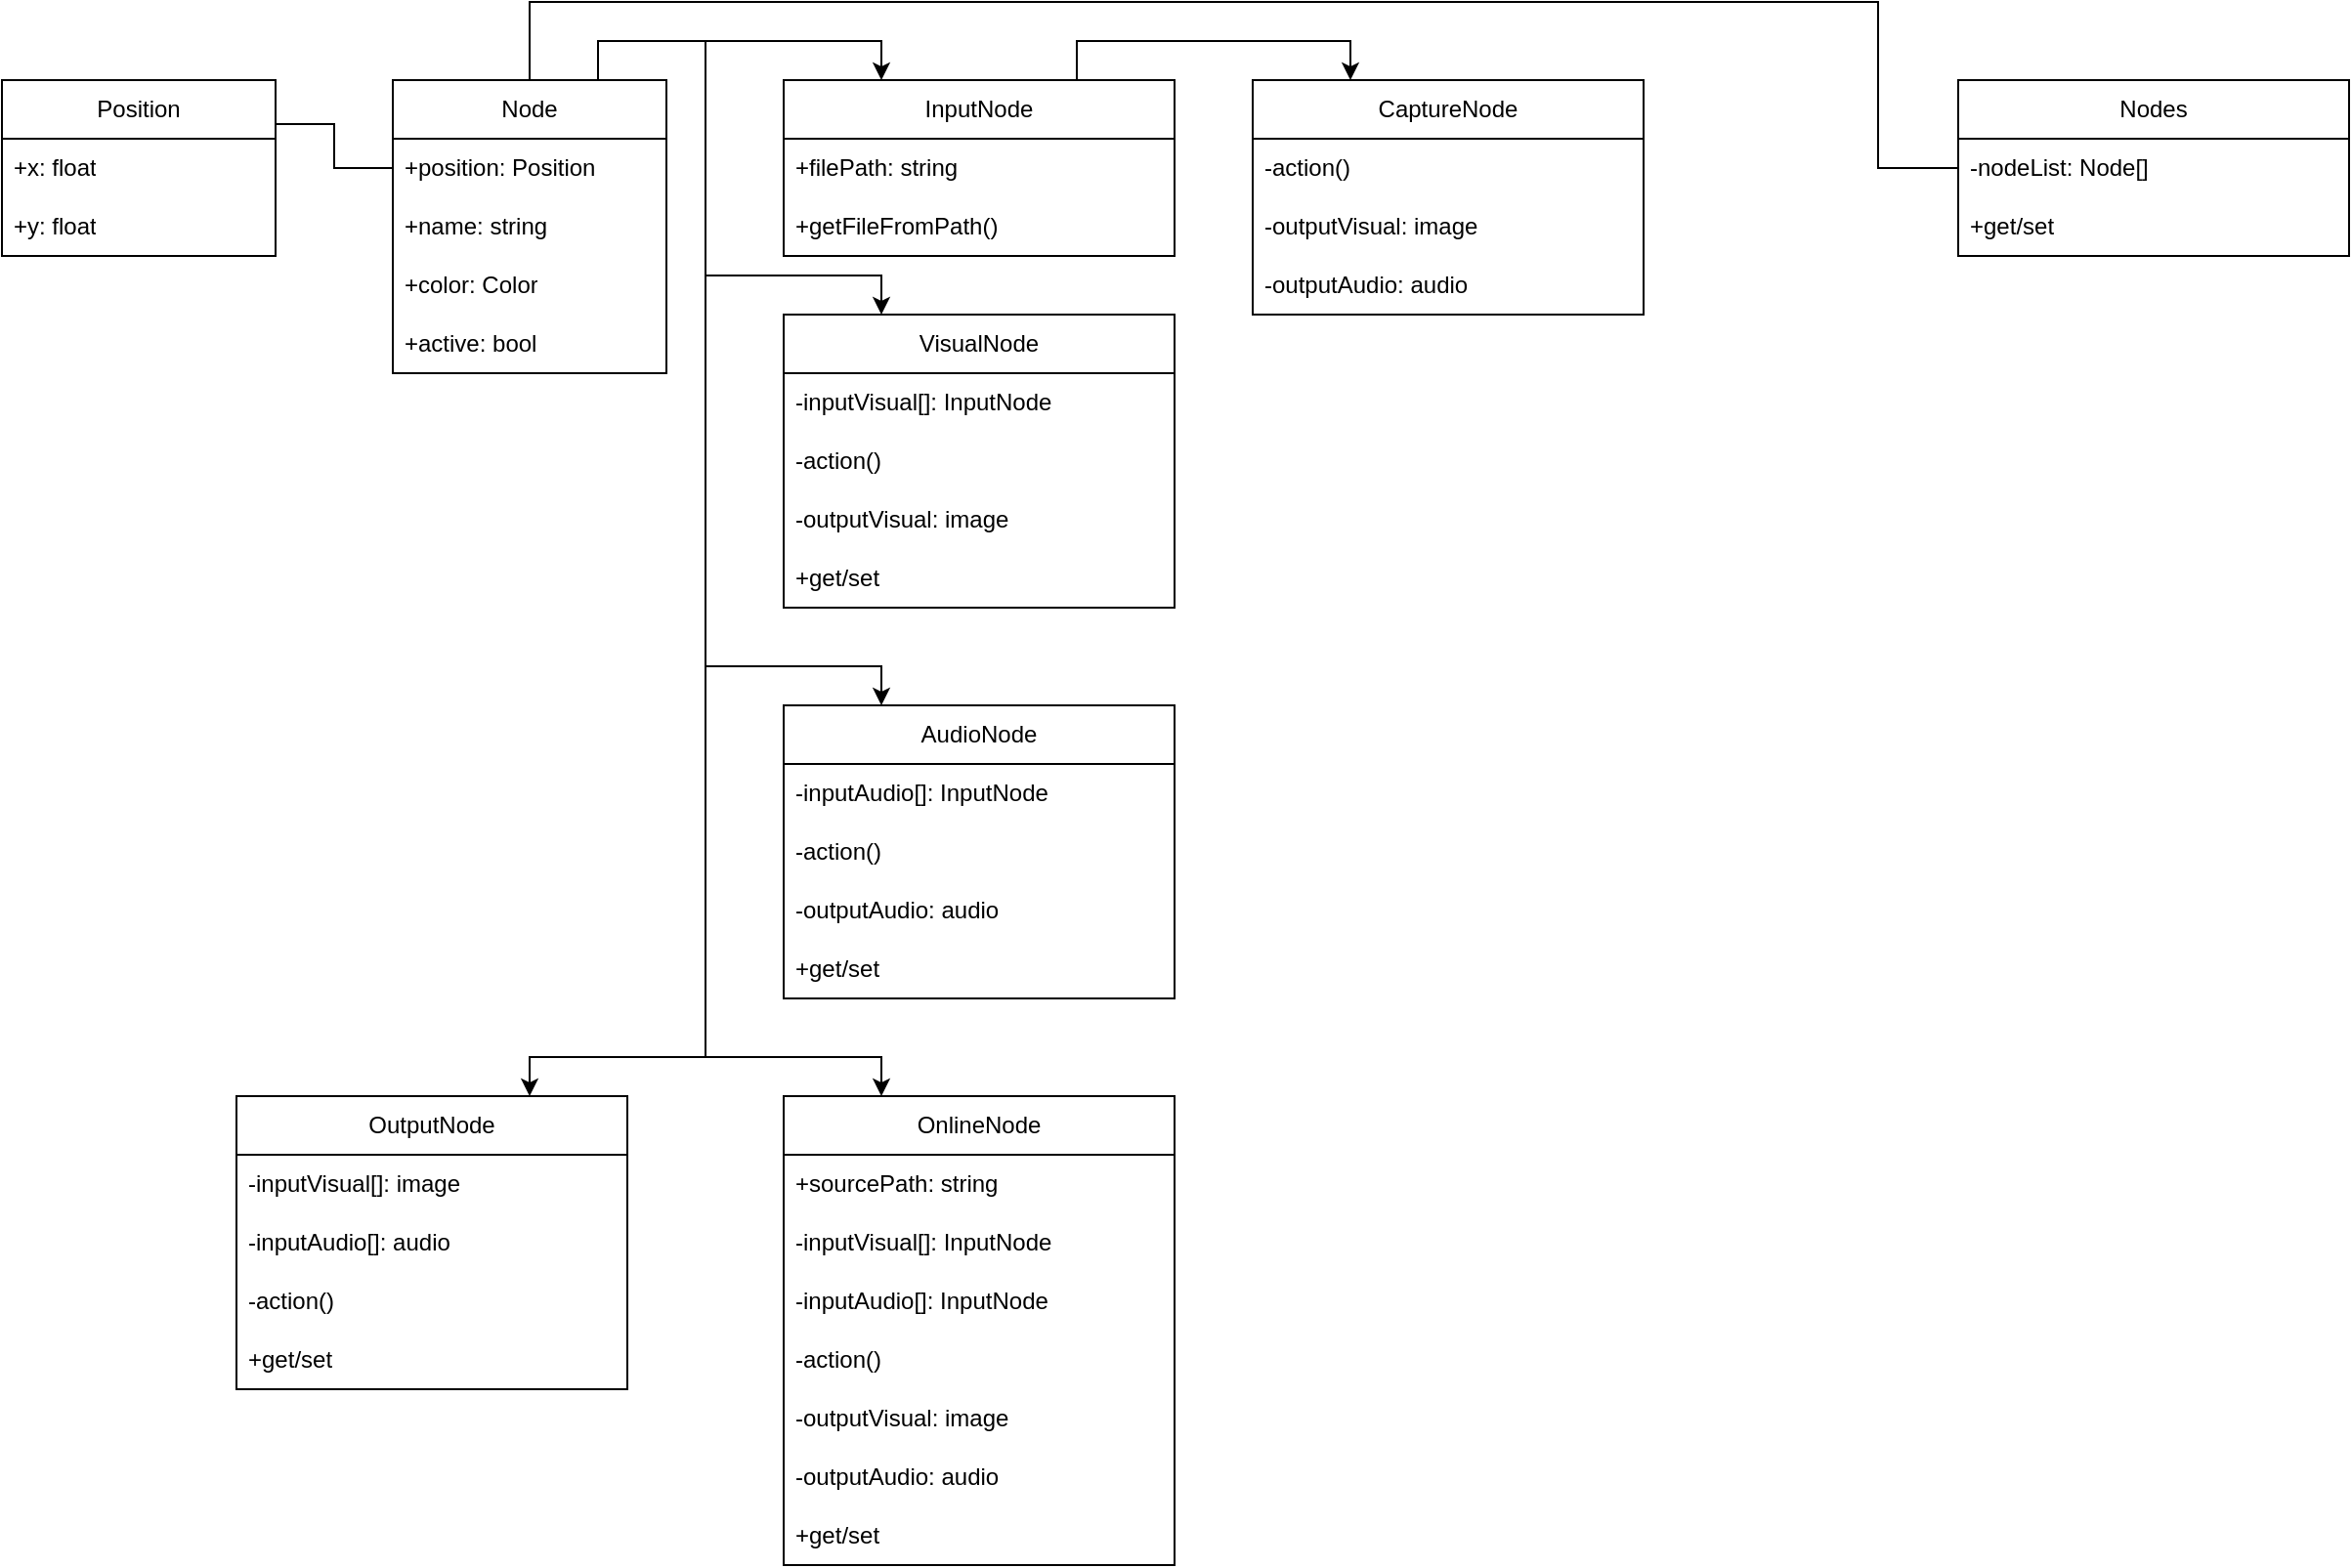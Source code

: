 <mxfile version="21.0.6" type="github">
  <diagram name="Pagina-1" id="Xe3zrvS7oMLQRyun1GLH">
    <mxGraphModel dx="1313" dy="686" grid="1" gridSize="10" guides="1" tooltips="1" connect="1" arrows="1" fold="1" page="1" pageScale="1" pageWidth="827" pageHeight="1169" math="0" shadow="0">
      <root>
        <mxCell id="0" />
        <mxCell id="1" parent="0" />
        <mxCell id="KyXux8qBghzRgFRJOnRF-15" style="edgeStyle=orthogonalEdgeStyle;rounded=0;orthogonalLoop=1;jettySize=auto;html=1;exitX=1;exitY=0.25;exitDx=0;exitDy=0;entryX=0;entryY=0.5;entryDx=0;entryDy=0;endArrow=none;endFill=0;" edge="1" parent="1" source="KyXux8qBghzRgFRJOnRF-5" target="KyXux8qBghzRgFRJOnRF-12">
          <mxGeometry relative="1" as="geometry" />
        </mxCell>
        <mxCell id="KyXux8qBghzRgFRJOnRF-5" value="Position" style="swimlane;fontStyle=0;childLayout=stackLayout;horizontal=1;startSize=30;horizontalStack=0;resizeParent=1;resizeParentMax=0;resizeLast=0;collapsible=1;marginBottom=0;whiteSpace=wrap;html=1;" vertex="1" parent="1">
          <mxGeometry x="40" y="40" width="140" height="90" as="geometry" />
        </mxCell>
        <mxCell id="KyXux8qBghzRgFRJOnRF-6" value="+x: float" style="text;strokeColor=none;fillColor=none;align=left;verticalAlign=middle;spacingLeft=4;spacingRight=4;overflow=hidden;points=[[0,0.5],[1,0.5]];portConstraint=eastwest;rotatable=0;whiteSpace=wrap;html=1;" vertex="1" parent="KyXux8qBghzRgFRJOnRF-5">
          <mxGeometry y="30" width="140" height="30" as="geometry" />
        </mxCell>
        <mxCell id="KyXux8qBghzRgFRJOnRF-24" value="+y: float" style="text;strokeColor=none;fillColor=none;align=left;verticalAlign=middle;spacingLeft=4;spacingRight=4;overflow=hidden;points=[[0,0.5],[1,0.5]];portConstraint=eastwest;rotatable=0;whiteSpace=wrap;html=1;" vertex="1" parent="KyXux8qBghzRgFRJOnRF-5">
          <mxGeometry y="60" width="140" height="30" as="geometry" />
        </mxCell>
        <mxCell id="KyXux8qBghzRgFRJOnRF-44" style="edgeStyle=orthogonalEdgeStyle;rounded=0;orthogonalLoop=1;jettySize=auto;html=1;exitX=0.75;exitY=0;exitDx=0;exitDy=0;entryX=0.25;entryY=0;entryDx=0;entryDy=0;" edge="1" parent="1" source="KyXux8qBghzRgFRJOnRF-11" target="KyXux8qBghzRgFRJOnRF-36">
          <mxGeometry relative="1" as="geometry">
            <Array as="points">
              <mxPoint x="345" y="20" />
              <mxPoint x="400" y="20" />
              <mxPoint x="400" y="140" />
              <mxPoint x="490" y="140" />
            </Array>
          </mxGeometry>
        </mxCell>
        <mxCell id="KyXux8qBghzRgFRJOnRF-45" style="edgeStyle=orthogonalEdgeStyle;rounded=0;orthogonalLoop=1;jettySize=auto;html=1;exitX=0.75;exitY=0;exitDx=0;exitDy=0;entryX=0.25;entryY=0;entryDx=0;entryDy=0;" edge="1" parent="1" source="KyXux8qBghzRgFRJOnRF-11" target="KyXux8qBghzRgFRJOnRF-25">
          <mxGeometry relative="1" as="geometry" />
        </mxCell>
        <mxCell id="KyXux8qBghzRgFRJOnRF-51" style="edgeStyle=orthogonalEdgeStyle;rounded=0;orthogonalLoop=1;jettySize=auto;html=1;exitX=0.75;exitY=0;exitDx=0;exitDy=0;entryX=0.25;entryY=0;entryDx=0;entryDy=0;" edge="1" parent="1" source="KyXux8qBghzRgFRJOnRF-11" target="KyXux8qBghzRgFRJOnRF-46">
          <mxGeometry relative="1" as="geometry">
            <Array as="points">
              <mxPoint x="345" y="20" />
              <mxPoint x="400" y="20" />
              <mxPoint x="400" y="340" />
              <mxPoint x="490" y="340" />
            </Array>
          </mxGeometry>
        </mxCell>
        <mxCell id="KyXux8qBghzRgFRJOnRF-60" style="edgeStyle=orthogonalEdgeStyle;rounded=0;orthogonalLoop=1;jettySize=auto;html=1;exitX=0.75;exitY=0;exitDx=0;exitDy=0;entryX=0.25;entryY=0;entryDx=0;entryDy=0;" edge="1" parent="1" source="KyXux8qBghzRgFRJOnRF-11" target="KyXux8qBghzRgFRJOnRF-52">
          <mxGeometry relative="1" as="geometry">
            <Array as="points">
              <mxPoint x="345" y="20" />
              <mxPoint x="400" y="20" />
              <mxPoint x="400" y="540" />
              <mxPoint x="490" y="540" />
            </Array>
          </mxGeometry>
        </mxCell>
        <mxCell id="KyXux8qBghzRgFRJOnRF-69" style="edgeStyle=orthogonalEdgeStyle;rounded=0;orthogonalLoop=1;jettySize=auto;html=1;exitX=0.75;exitY=0;exitDx=0;exitDy=0;entryX=0.75;entryY=0;entryDx=0;entryDy=0;" edge="1" parent="1" source="KyXux8qBghzRgFRJOnRF-11" target="KyXux8qBghzRgFRJOnRF-61">
          <mxGeometry relative="1" as="geometry">
            <Array as="points">
              <mxPoint x="345" y="20" />
              <mxPoint x="400" y="20" />
              <mxPoint x="400" y="540" />
              <mxPoint x="310" y="540" />
            </Array>
          </mxGeometry>
        </mxCell>
        <mxCell id="KyXux8qBghzRgFRJOnRF-84" style="edgeStyle=orthogonalEdgeStyle;rounded=0;orthogonalLoop=1;jettySize=auto;html=1;exitX=0.5;exitY=0;exitDx=0;exitDy=0;entryX=0;entryY=0.5;entryDx=0;entryDy=0;endArrow=none;endFill=0;" edge="1" parent="1" source="KyXux8qBghzRgFRJOnRF-11" target="KyXux8qBghzRgFRJOnRF-79">
          <mxGeometry relative="1" as="geometry">
            <Array as="points">
              <mxPoint x="310" />
              <mxPoint x="1000" />
              <mxPoint x="1000" y="85" />
            </Array>
          </mxGeometry>
        </mxCell>
        <mxCell id="KyXux8qBghzRgFRJOnRF-11" value="Node" style="swimlane;fontStyle=0;childLayout=stackLayout;horizontal=1;startSize=30;horizontalStack=0;resizeParent=1;resizeParentMax=0;resizeLast=0;collapsible=1;marginBottom=0;whiteSpace=wrap;html=1;" vertex="1" parent="1">
          <mxGeometry x="240" y="40" width="140" height="150" as="geometry" />
        </mxCell>
        <mxCell id="KyXux8qBghzRgFRJOnRF-12" value="+position: Position" style="text;strokeColor=none;fillColor=none;align=left;verticalAlign=middle;spacingLeft=4;spacingRight=4;overflow=hidden;points=[[0,0.5],[1,0.5]];portConstraint=eastwest;rotatable=0;whiteSpace=wrap;html=1;" vertex="1" parent="KyXux8qBghzRgFRJOnRF-11">
          <mxGeometry y="30" width="140" height="30" as="geometry" />
        </mxCell>
        <mxCell id="KyXux8qBghzRgFRJOnRF-22" value="+name: string" style="text;strokeColor=none;fillColor=none;align=left;verticalAlign=middle;spacingLeft=4;spacingRight=4;overflow=hidden;points=[[0,0.5],[1,0.5]];portConstraint=eastwest;rotatable=0;whiteSpace=wrap;html=1;" vertex="1" parent="KyXux8qBghzRgFRJOnRF-11">
          <mxGeometry y="60" width="140" height="30" as="geometry" />
        </mxCell>
        <mxCell id="KyXux8qBghzRgFRJOnRF-23" value="+color: Color" style="text;strokeColor=none;fillColor=none;align=left;verticalAlign=middle;spacingLeft=4;spacingRight=4;overflow=hidden;points=[[0,0.5],[1,0.5]];portConstraint=eastwest;rotatable=0;whiteSpace=wrap;html=1;" vertex="1" parent="KyXux8qBghzRgFRJOnRF-11">
          <mxGeometry y="90" width="140" height="30" as="geometry" />
        </mxCell>
        <mxCell id="KyXux8qBghzRgFRJOnRF-77" value="+active: bool" style="text;strokeColor=none;fillColor=none;align=left;verticalAlign=middle;spacingLeft=4;spacingRight=4;overflow=hidden;points=[[0,0.5],[1,0.5]];portConstraint=eastwest;rotatable=0;whiteSpace=wrap;html=1;" vertex="1" parent="KyXux8qBghzRgFRJOnRF-11">
          <mxGeometry y="120" width="140" height="30" as="geometry" />
        </mxCell>
        <mxCell id="KyXux8qBghzRgFRJOnRF-73" style="edgeStyle=orthogonalEdgeStyle;rounded=0;orthogonalLoop=1;jettySize=auto;html=1;exitX=0.75;exitY=0;exitDx=0;exitDy=0;entryX=0.25;entryY=0;entryDx=0;entryDy=0;" edge="1" parent="1" source="KyXux8qBghzRgFRJOnRF-25" target="KyXux8qBghzRgFRJOnRF-70">
          <mxGeometry relative="1" as="geometry" />
        </mxCell>
        <mxCell id="KyXux8qBghzRgFRJOnRF-25" value="InputNode" style="swimlane;fontStyle=0;childLayout=stackLayout;horizontal=1;startSize=30;horizontalStack=0;resizeParent=1;resizeParentMax=0;resizeLast=0;collapsible=1;marginBottom=0;whiteSpace=wrap;html=1;" vertex="1" parent="1">
          <mxGeometry x="440" y="40" width="200" height="90" as="geometry" />
        </mxCell>
        <mxCell id="KyXux8qBghzRgFRJOnRF-26" value="+filePath: string" style="text;strokeColor=none;fillColor=none;align=left;verticalAlign=middle;spacingLeft=4;spacingRight=4;overflow=hidden;points=[[0,0.5],[1,0.5]];portConstraint=eastwest;rotatable=0;whiteSpace=wrap;html=1;" vertex="1" parent="KyXux8qBghzRgFRJOnRF-25">
          <mxGeometry y="30" width="200" height="30" as="geometry" />
        </mxCell>
        <mxCell id="KyXux8qBghzRgFRJOnRF-29" value="+getFileFromPath()" style="text;strokeColor=none;fillColor=none;align=left;verticalAlign=middle;spacingLeft=4;spacingRight=4;overflow=hidden;points=[[0,0.5],[1,0.5]];portConstraint=eastwest;rotatable=0;whiteSpace=wrap;html=1;" vertex="1" parent="KyXux8qBghzRgFRJOnRF-25">
          <mxGeometry y="60" width="200" height="30" as="geometry" />
        </mxCell>
        <mxCell id="KyXux8qBghzRgFRJOnRF-36" value="VisualNode" style="swimlane;fontStyle=0;childLayout=stackLayout;horizontal=1;startSize=30;horizontalStack=0;resizeParent=1;resizeParentMax=0;resizeLast=0;collapsible=1;marginBottom=0;whiteSpace=wrap;html=1;" vertex="1" parent="1">
          <mxGeometry x="440" y="160" width="200" height="150" as="geometry" />
        </mxCell>
        <mxCell id="KyXux8qBghzRgFRJOnRF-37" value="-inputVisual[]: InputNode" style="text;strokeColor=none;fillColor=none;align=left;verticalAlign=middle;spacingLeft=4;spacingRight=4;overflow=hidden;points=[[0,0.5],[1,0.5]];portConstraint=eastwest;rotatable=0;whiteSpace=wrap;html=1;" vertex="1" parent="KyXux8qBghzRgFRJOnRF-36">
          <mxGeometry y="30" width="200" height="30" as="geometry" />
        </mxCell>
        <mxCell id="KyXux8qBghzRgFRJOnRF-42" value="-action()" style="text;strokeColor=none;fillColor=none;align=left;verticalAlign=middle;spacingLeft=4;spacingRight=4;overflow=hidden;points=[[0,0.5],[1,0.5]];portConstraint=eastwest;rotatable=0;whiteSpace=wrap;html=1;" vertex="1" parent="KyXux8qBghzRgFRJOnRF-36">
          <mxGeometry y="60" width="200" height="30" as="geometry" />
        </mxCell>
        <mxCell id="KyXux8qBghzRgFRJOnRF-40" value="-outputVisual: image" style="text;strokeColor=none;fillColor=none;align=left;verticalAlign=middle;spacingLeft=4;spacingRight=4;overflow=hidden;points=[[0,0.5],[1,0.5]];portConstraint=eastwest;rotatable=0;whiteSpace=wrap;html=1;" vertex="1" parent="KyXux8qBghzRgFRJOnRF-36">
          <mxGeometry y="90" width="200" height="30" as="geometry" />
        </mxCell>
        <mxCell id="KyXux8qBghzRgFRJOnRF-41" value="+get/set" style="text;strokeColor=none;fillColor=none;align=left;verticalAlign=middle;spacingLeft=4;spacingRight=4;overflow=hidden;points=[[0,0.5],[1,0.5]];portConstraint=eastwest;rotatable=0;whiteSpace=wrap;html=1;" vertex="1" parent="KyXux8qBghzRgFRJOnRF-36">
          <mxGeometry y="120" width="200" height="30" as="geometry" />
        </mxCell>
        <mxCell id="KyXux8qBghzRgFRJOnRF-46" value="AudioNode" style="swimlane;fontStyle=0;childLayout=stackLayout;horizontal=1;startSize=30;horizontalStack=0;resizeParent=1;resizeParentMax=0;resizeLast=0;collapsible=1;marginBottom=0;whiteSpace=wrap;html=1;" vertex="1" parent="1">
          <mxGeometry x="440" y="360" width="200" height="150" as="geometry" />
        </mxCell>
        <mxCell id="KyXux8qBghzRgFRJOnRF-47" value="-inputAudio[]: InputNode" style="text;strokeColor=none;fillColor=none;align=left;verticalAlign=middle;spacingLeft=4;spacingRight=4;overflow=hidden;points=[[0,0.5],[1,0.5]];portConstraint=eastwest;rotatable=0;whiteSpace=wrap;html=1;" vertex="1" parent="KyXux8qBghzRgFRJOnRF-46">
          <mxGeometry y="30" width="200" height="30" as="geometry" />
        </mxCell>
        <mxCell id="KyXux8qBghzRgFRJOnRF-48" value="-action()" style="text;strokeColor=none;fillColor=none;align=left;verticalAlign=middle;spacingLeft=4;spacingRight=4;overflow=hidden;points=[[0,0.5],[1,0.5]];portConstraint=eastwest;rotatable=0;whiteSpace=wrap;html=1;" vertex="1" parent="KyXux8qBghzRgFRJOnRF-46">
          <mxGeometry y="60" width="200" height="30" as="geometry" />
        </mxCell>
        <mxCell id="KyXux8qBghzRgFRJOnRF-49" value="-outputAudio: audio" style="text;strokeColor=none;fillColor=none;align=left;verticalAlign=middle;spacingLeft=4;spacingRight=4;overflow=hidden;points=[[0,0.5],[1,0.5]];portConstraint=eastwest;rotatable=0;whiteSpace=wrap;html=1;" vertex="1" parent="KyXux8qBghzRgFRJOnRF-46">
          <mxGeometry y="90" width="200" height="30" as="geometry" />
        </mxCell>
        <mxCell id="KyXux8qBghzRgFRJOnRF-50" value="+get/set" style="text;strokeColor=none;fillColor=none;align=left;verticalAlign=middle;spacingLeft=4;spacingRight=4;overflow=hidden;points=[[0,0.5],[1,0.5]];portConstraint=eastwest;rotatable=0;whiteSpace=wrap;html=1;" vertex="1" parent="KyXux8qBghzRgFRJOnRF-46">
          <mxGeometry y="120" width="200" height="30" as="geometry" />
        </mxCell>
        <mxCell id="KyXux8qBghzRgFRJOnRF-52" value="OnlineNode" style="swimlane;fontStyle=0;childLayout=stackLayout;horizontal=1;startSize=30;horizontalStack=0;resizeParent=1;resizeParentMax=0;resizeLast=0;collapsible=1;marginBottom=0;whiteSpace=wrap;html=1;" vertex="1" parent="1">
          <mxGeometry x="440" y="560" width="200" height="240" as="geometry" />
        </mxCell>
        <mxCell id="KyXux8qBghzRgFRJOnRF-59" value="+sourcePath: string" style="text;strokeColor=none;fillColor=none;align=left;verticalAlign=middle;spacingLeft=4;spacingRight=4;overflow=hidden;points=[[0,0.5],[1,0.5]];portConstraint=eastwest;rotatable=0;whiteSpace=wrap;html=1;" vertex="1" parent="KyXux8qBghzRgFRJOnRF-52">
          <mxGeometry y="30" width="200" height="30" as="geometry" />
        </mxCell>
        <mxCell id="KyXux8qBghzRgFRJOnRF-57" value="-inputVisual[]: InputNode" style="text;strokeColor=none;fillColor=none;align=left;verticalAlign=middle;spacingLeft=4;spacingRight=4;overflow=hidden;points=[[0,0.5],[1,0.5]];portConstraint=eastwest;rotatable=0;whiteSpace=wrap;html=1;" vertex="1" parent="KyXux8qBghzRgFRJOnRF-52">
          <mxGeometry y="60" width="200" height="30" as="geometry" />
        </mxCell>
        <mxCell id="KyXux8qBghzRgFRJOnRF-53" value="-inputAudio[]: InputNode" style="text;strokeColor=none;fillColor=none;align=left;verticalAlign=middle;spacingLeft=4;spacingRight=4;overflow=hidden;points=[[0,0.5],[1,0.5]];portConstraint=eastwest;rotatable=0;whiteSpace=wrap;html=1;" vertex="1" parent="KyXux8qBghzRgFRJOnRF-52">
          <mxGeometry y="90" width="200" height="30" as="geometry" />
        </mxCell>
        <mxCell id="KyXux8qBghzRgFRJOnRF-54" value="-action()" style="text;strokeColor=none;fillColor=none;align=left;verticalAlign=middle;spacingLeft=4;spacingRight=4;overflow=hidden;points=[[0,0.5],[1,0.5]];portConstraint=eastwest;rotatable=0;whiteSpace=wrap;html=1;" vertex="1" parent="KyXux8qBghzRgFRJOnRF-52">
          <mxGeometry y="120" width="200" height="30" as="geometry" />
        </mxCell>
        <mxCell id="KyXux8qBghzRgFRJOnRF-58" value="-outputVisual: image" style="text;strokeColor=none;fillColor=none;align=left;verticalAlign=middle;spacingLeft=4;spacingRight=4;overflow=hidden;points=[[0,0.5],[1,0.5]];portConstraint=eastwest;rotatable=0;whiteSpace=wrap;html=1;" vertex="1" parent="KyXux8qBghzRgFRJOnRF-52">
          <mxGeometry y="150" width="200" height="30" as="geometry" />
        </mxCell>
        <mxCell id="KyXux8qBghzRgFRJOnRF-55" value="-outputAudio: audio" style="text;strokeColor=none;fillColor=none;align=left;verticalAlign=middle;spacingLeft=4;spacingRight=4;overflow=hidden;points=[[0,0.5],[1,0.5]];portConstraint=eastwest;rotatable=0;whiteSpace=wrap;html=1;" vertex="1" parent="KyXux8qBghzRgFRJOnRF-52">
          <mxGeometry y="180" width="200" height="30" as="geometry" />
        </mxCell>
        <mxCell id="KyXux8qBghzRgFRJOnRF-56" value="+get/set" style="text;strokeColor=none;fillColor=none;align=left;verticalAlign=middle;spacingLeft=4;spacingRight=4;overflow=hidden;points=[[0,0.5],[1,0.5]];portConstraint=eastwest;rotatable=0;whiteSpace=wrap;html=1;" vertex="1" parent="KyXux8qBghzRgFRJOnRF-52">
          <mxGeometry y="210" width="200" height="30" as="geometry" />
        </mxCell>
        <mxCell id="KyXux8qBghzRgFRJOnRF-61" value="OutputNode" style="swimlane;fontStyle=0;childLayout=stackLayout;horizontal=1;startSize=30;horizontalStack=0;resizeParent=1;resizeParentMax=0;resizeLast=0;collapsible=1;marginBottom=0;whiteSpace=wrap;html=1;" vertex="1" parent="1">
          <mxGeometry x="160" y="560" width="200" height="150" as="geometry" />
        </mxCell>
        <mxCell id="KyXux8qBghzRgFRJOnRF-63" value="-inputVisual[]: image" style="text;strokeColor=none;fillColor=none;align=left;verticalAlign=middle;spacingLeft=4;spacingRight=4;overflow=hidden;points=[[0,0.5],[1,0.5]];portConstraint=eastwest;rotatable=0;whiteSpace=wrap;html=1;" vertex="1" parent="KyXux8qBghzRgFRJOnRF-61">
          <mxGeometry y="30" width="200" height="30" as="geometry" />
        </mxCell>
        <mxCell id="KyXux8qBghzRgFRJOnRF-64" value="-inputAudio[]: audio" style="text;strokeColor=none;fillColor=none;align=left;verticalAlign=middle;spacingLeft=4;spacingRight=4;overflow=hidden;points=[[0,0.5],[1,0.5]];portConstraint=eastwest;rotatable=0;whiteSpace=wrap;html=1;" vertex="1" parent="KyXux8qBghzRgFRJOnRF-61">
          <mxGeometry y="60" width="200" height="30" as="geometry" />
        </mxCell>
        <mxCell id="KyXux8qBghzRgFRJOnRF-65" value="-action()" style="text;strokeColor=none;fillColor=none;align=left;verticalAlign=middle;spacingLeft=4;spacingRight=4;overflow=hidden;points=[[0,0.5],[1,0.5]];portConstraint=eastwest;rotatable=0;whiteSpace=wrap;html=1;" vertex="1" parent="KyXux8qBghzRgFRJOnRF-61">
          <mxGeometry y="90" width="200" height="30" as="geometry" />
        </mxCell>
        <mxCell id="KyXux8qBghzRgFRJOnRF-68" value="+get/set" style="text;strokeColor=none;fillColor=none;align=left;verticalAlign=middle;spacingLeft=4;spacingRight=4;overflow=hidden;points=[[0,0.5],[1,0.5]];portConstraint=eastwest;rotatable=0;whiteSpace=wrap;html=1;" vertex="1" parent="KyXux8qBghzRgFRJOnRF-61">
          <mxGeometry y="120" width="200" height="30" as="geometry" />
        </mxCell>
        <mxCell id="KyXux8qBghzRgFRJOnRF-70" value="CaptureNode" style="swimlane;fontStyle=0;childLayout=stackLayout;horizontal=1;startSize=30;horizontalStack=0;resizeParent=1;resizeParentMax=0;resizeLast=0;collapsible=1;marginBottom=0;whiteSpace=wrap;html=1;" vertex="1" parent="1">
          <mxGeometry x="680" y="40" width="200" height="120" as="geometry" />
        </mxCell>
        <mxCell id="KyXux8qBghzRgFRJOnRF-74" value="-action()" style="text;strokeColor=none;fillColor=none;align=left;verticalAlign=middle;spacingLeft=4;spacingRight=4;overflow=hidden;points=[[0,0.5],[1,0.5]];portConstraint=eastwest;rotatable=0;whiteSpace=wrap;html=1;" vertex="1" parent="KyXux8qBghzRgFRJOnRF-70">
          <mxGeometry y="30" width="200" height="30" as="geometry" />
        </mxCell>
        <mxCell id="KyXux8qBghzRgFRJOnRF-75" value="-outputVisual: image" style="text;strokeColor=none;fillColor=none;align=left;verticalAlign=middle;spacingLeft=4;spacingRight=4;overflow=hidden;points=[[0,0.5],[1,0.5]];portConstraint=eastwest;rotatable=0;whiteSpace=wrap;html=1;" vertex="1" parent="KyXux8qBghzRgFRJOnRF-70">
          <mxGeometry y="60" width="200" height="30" as="geometry" />
        </mxCell>
        <mxCell id="KyXux8qBghzRgFRJOnRF-76" value="-outputAudio: audio" style="text;strokeColor=none;fillColor=none;align=left;verticalAlign=middle;spacingLeft=4;spacingRight=4;overflow=hidden;points=[[0,0.5],[1,0.5]];portConstraint=eastwest;rotatable=0;whiteSpace=wrap;html=1;" vertex="1" parent="KyXux8qBghzRgFRJOnRF-70">
          <mxGeometry y="90" width="200" height="30" as="geometry" />
        </mxCell>
        <mxCell id="KyXux8qBghzRgFRJOnRF-78" value="Nodes" style="swimlane;fontStyle=0;childLayout=stackLayout;horizontal=1;startSize=30;horizontalStack=0;resizeParent=1;resizeParentMax=0;resizeLast=0;collapsible=1;marginBottom=0;whiteSpace=wrap;html=1;" vertex="1" parent="1">
          <mxGeometry x="1041" y="40" width="200" height="90" as="geometry" />
        </mxCell>
        <mxCell id="KyXux8qBghzRgFRJOnRF-79" value="-nodeList: Node[]" style="text;strokeColor=none;fillColor=none;align=left;verticalAlign=middle;spacingLeft=4;spacingRight=4;overflow=hidden;points=[[0,0.5],[1,0.5]];portConstraint=eastwest;rotatable=0;whiteSpace=wrap;html=1;" vertex="1" parent="KyXux8qBghzRgFRJOnRF-78">
          <mxGeometry y="30" width="200" height="30" as="geometry" />
        </mxCell>
        <mxCell id="KyXux8qBghzRgFRJOnRF-80" value="+get/set" style="text;strokeColor=none;fillColor=none;align=left;verticalAlign=middle;spacingLeft=4;spacingRight=4;overflow=hidden;points=[[0,0.5],[1,0.5]];portConstraint=eastwest;rotatable=0;whiteSpace=wrap;html=1;" vertex="1" parent="KyXux8qBghzRgFRJOnRF-78">
          <mxGeometry y="60" width="200" height="30" as="geometry" />
        </mxCell>
      </root>
    </mxGraphModel>
  </diagram>
</mxfile>
